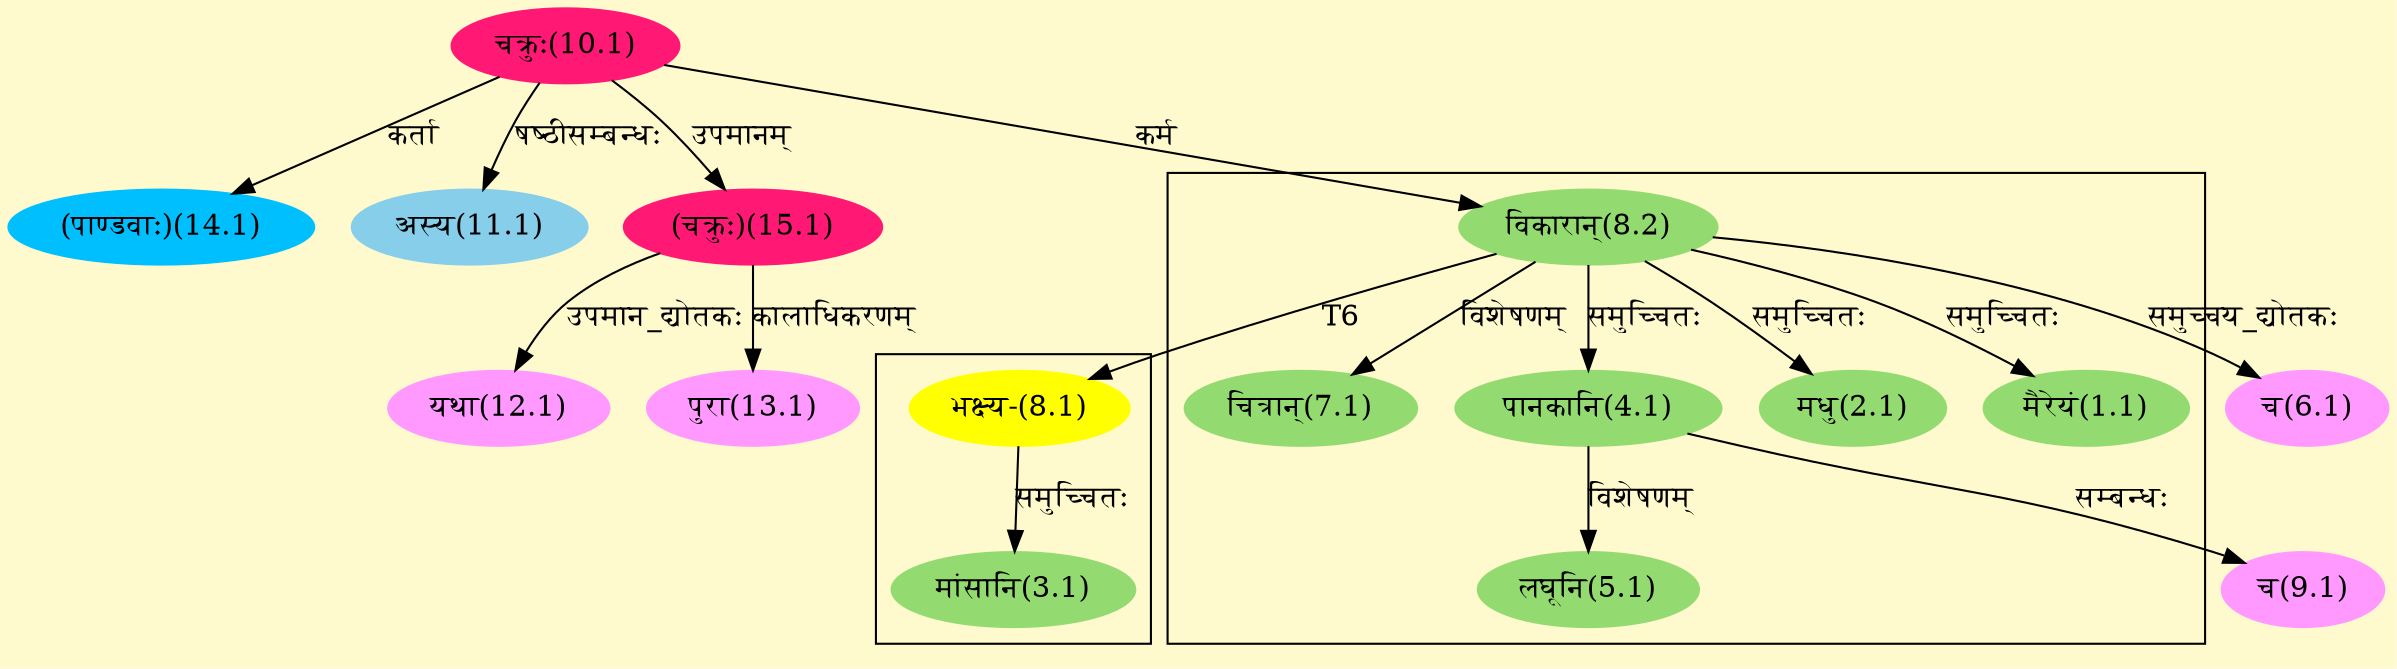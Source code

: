 digraph G{
rankdir=BT;
 compound=true;
 bgcolor="lemonchiffon1";

subgraph cluster_1{
Node1_1 [style=filled, color="#93DB70" label = "मैरेयं(1.1)"]
Node8_2 [style=filled, color="#93DB70" label = "विकारान्(8.2)"]
Node2_1 [style=filled, color="#93DB70" label = "मधु(2.1)"]
Node4_1 [style=filled, color="#93DB70" label = "पानकानि(4.1)"]
Node5_1 [style=filled, color="#93DB70" label = "लघूनि(5.1)"]
Node7_1 [style=filled, color="#93DB70" label = "चित्रान्(7.1)"]

}

subgraph cluster_2{
Node3_1 [style=filled, color="#93DB70" label = "मांसानि(3.1)"]
Node8_1 [style=filled, color="#FFFF00" label = "भक्ष्य-(8.1)"]

}
Node6_1 [style=filled, color="#FF99FF" label = "च(6.1)"]
Node8_2 [style=filled, color="#93DB70" label = "विकारान्(8.2)"]
Node8_1 [style=filled, color="#FFFF00" label = "भक्ष्य-(8.1)"]
Node10_1 [style=filled, color="#FF1975" label = "चक्रुः(10.1)"]
Node9_1 [style=filled, color="#FF99FF" label = "च(9.1)"]
Node4_1 [style=filled, color="#93DB70" label = "पानकानि(4.1)"]
Node14_1 [style=filled, color="#00BFFF" label = "(पाण्डवाः)(14.1)"]
Node [style=filled, color="" label = "()"]
Node11_1 [style=filled, color="#87CEEB" label = "अस्य(11.1)"]
Node12_1 [style=filled, color="#FF99FF" label = "यथा(12.1)"]
Node15_1 [style=filled, color="#FF1975" label = "(चक्रुः)(15.1)"]
Node13_1 [style=filled, color="#FF99FF" label = "पुरा(13.1)"]
/* Start of Relations section */

Node1_1 -> Node8_2 [  label="समुच्चितः"  dir="back" ]
Node2_1 -> Node8_2 [  label="समुच्चितः"  dir="back" ]
Node3_1 -> Node8_1 [  label="समुच्चितः"  dir="back" ]
Node4_1 -> Node8_2 [  label="समुच्चितः"  dir="back" ]
Node5_1 -> Node4_1 [  label="विशेषणम्"  dir="back" ]
Node6_1 -> Node8_2 [  label="समुच्चय_द्योतकः"  dir="back" ]
Node7_1 -> Node8_2 [  label="विशेषणम्"  dir="back" ]
Node8_1 -> Node8_2 [  label="T6"  dir="back" ]
Node8_2 -> Node10_1 [  label="कर्म"  dir="back" ]
Node9_1 -> Node4_1 [  label="सम्बन्धः"  dir="back" ]
Node11_1 -> Node10_1 [  label="षष्ठीसम्बन्धः"  dir="back" ]
Node12_1 -> Node15_1 [  label="उपमान_द्योतकः"  dir="back" ]
Node13_1 -> Node15_1 [  label="कालाधिकरणम्"  dir="back" ]
Node14_1 -> Node10_1 [  label="कर्ता"  dir="back" ]
Node15_1 -> Node10_1 [  label="उपमानम्"  dir="back" ]
}
